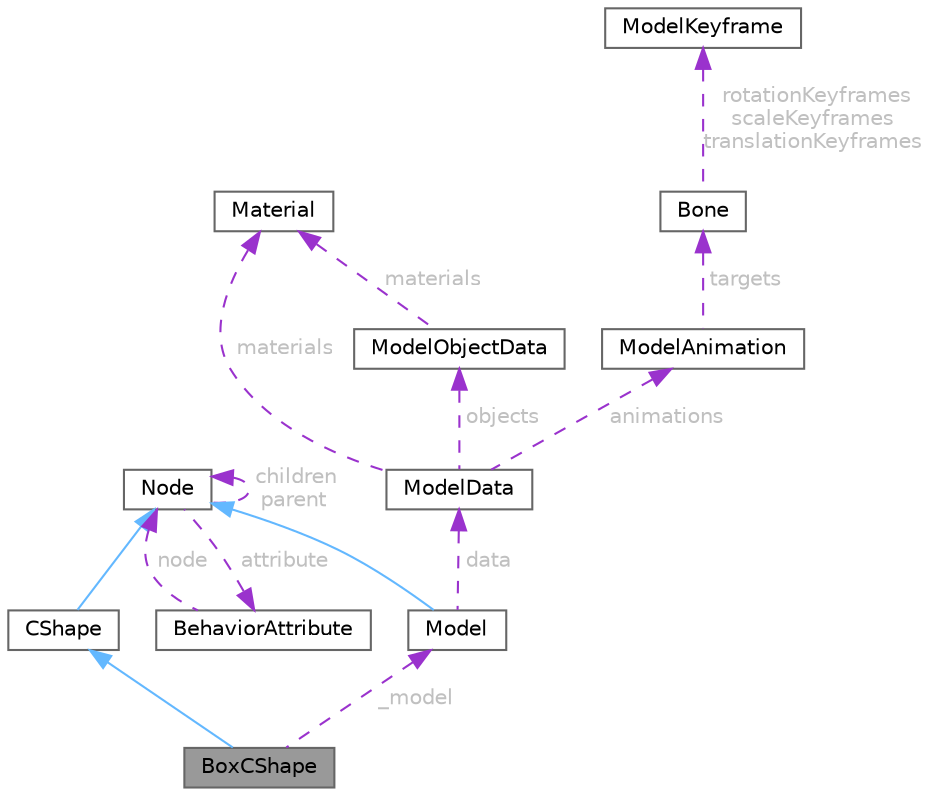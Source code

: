 digraph "BoxCShape"
{
 // LATEX_PDF_SIZE
  bgcolor="transparent";
  edge [fontname=Helvetica,fontsize=10,labelfontname=Helvetica,labelfontsize=10];
  node [fontname=Helvetica,fontsize=10,shape=box,height=0.2,width=0.4];
  Node1 [id="Node000001",label="BoxCShape",height=0.2,width=0.4,color="gray40", fillcolor="grey60", style="filled", fontcolor="black",tooltip=" "];
  Node2 -> Node1 [id="edge1_Node000001_Node000002",dir="back",color="steelblue1",style="solid",tooltip=" "];
  Node2 [id="Node000002",label="CShape",height=0.2,width=0.4,color="gray40", fillcolor="white", style="filled",URL="$class_c_shape.html",tooltip=" "];
  Node3 -> Node2 [id="edge2_Node000002_Node000003",dir="back",color="steelblue1",style="solid",tooltip=" "];
  Node3 [id="Node000003",label="Node",height=0.2,width=0.4,color="gray40", fillcolor="white", style="filled",URL="$class_node.html",tooltip="Represents a node in the tree structure."];
  Node3 -> Node3 [id="edge3_Node000003_Node000003",dir="back",color="darkorchid3",style="dashed",tooltip=" ",label=" children\nparent",fontcolor="grey" ];
  Node4 -> Node3 [id="edge4_Node000003_Node000004",dir="back",color="darkorchid3",style="dashed",tooltip=" ",label=" attribute",fontcolor="grey" ];
  Node4 [id="Node000004",label="BehaviorAttribute",height=0.2,width=0.4,color="gray40", fillcolor="white", style="filled",URL="$union_behavior_attribute.html",tooltip=" "];
  Node3 -> Node4 [id="edge5_Node000004_Node000003",dir="back",color="darkorchid3",style="dashed",tooltip=" ",label=" node",fontcolor="grey" ];
  Node5 -> Node1 [id="edge6_Node000001_Node000005",dir="back",color="darkorchid3",style="dashed",tooltip=" ",label=" _model",fontcolor="grey" ];
  Node5 [id="Node000005",label="Model",height=0.2,width=0.4,color="gray40", fillcolor="white", style="filled",URL="$class_model.html",tooltip="Structure representing a 3D model."];
  Node3 -> Node5 [id="edge7_Node000005_Node000003",dir="back",color="steelblue1",style="solid",tooltip=" "];
  Node6 -> Node5 [id="edge8_Node000005_Node000006",dir="back",color="darkorchid3",style="dashed",tooltip=" ",label=" data",fontcolor="grey" ];
  Node6 [id="Node000006",label="ModelData",height=0.2,width=0.4,color="gray40", fillcolor="white", style="filled",URL="$struct_model_data.html",tooltip="Structure representing the data of a 3D model."];
  Node7 -> Node6 [id="edge9_Node000006_Node000007",dir="back",color="darkorchid3",style="dashed",tooltip=" ",label=" materials",fontcolor="grey" ];
  Node7 [id="Node000007",label="Material",height=0.2,width=0.4,color="gray40", fillcolor="white", style="filled",URL="$struct_material.html",tooltip="Structure representing a material with various properties."];
  Node8 -> Node6 [id="edge10_Node000006_Node000008",dir="back",color="darkorchid3",style="dashed",tooltip=" ",label=" objects",fontcolor="grey" ];
  Node8 [id="Node000008",label="ModelObjectData",height=0.2,width=0.4,color="gray40", fillcolor="white", style="filled",URL="$struct_model_object_data.html",tooltip="Structure representing the data of a 3D model object."];
  Node7 -> Node8 [id="edge11_Node000008_Node000007",dir="back",color="darkorchid3",style="dashed",tooltip=" ",label=" materials",fontcolor="grey" ];
  Node9 -> Node6 [id="edge12_Node000006_Node000009",dir="back",color="darkorchid3",style="dashed",tooltip=" ",label=" animations",fontcolor="grey" ];
  Node9 [id="Node000009",label="ModelAnimation",height=0.2,width=0.4,color="gray40", fillcolor="white", style="filled",URL="$struct_model_animation.html",tooltip="Structure representing the data of a 3D model animation."];
  Node10 -> Node9 [id="edge13_Node000009_Node000010",dir="back",color="darkorchid3",style="dashed",tooltip=" ",label=" targets",fontcolor="grey" ];
  Node10 [id="Node000010",label="Bone",height=0.2,width=0.4,color="gray40", fillcolor="white", style="filled",URL="$struct_bone.html",tooltip="Structure representing a bone in a 3D model."];
  Node11 -> Node10 [id="edge14_Node000010_Node000011",dir="back",color="darkorchid3",style="dashed",tooltip=" ",label=" rotationKeyframes\nscaleKeyframes\ntranslationKeyframes",fontcolor="grey" ];
  Node11 [id="Node000011",label="ModelKeyframe",height=0.2,width=0.4,color="gray40", fillcolor="white", style="filled",URL="$struct_model_keyframe.html",tooltip="Structure representing the data of a 3D model keyframe."];
}
